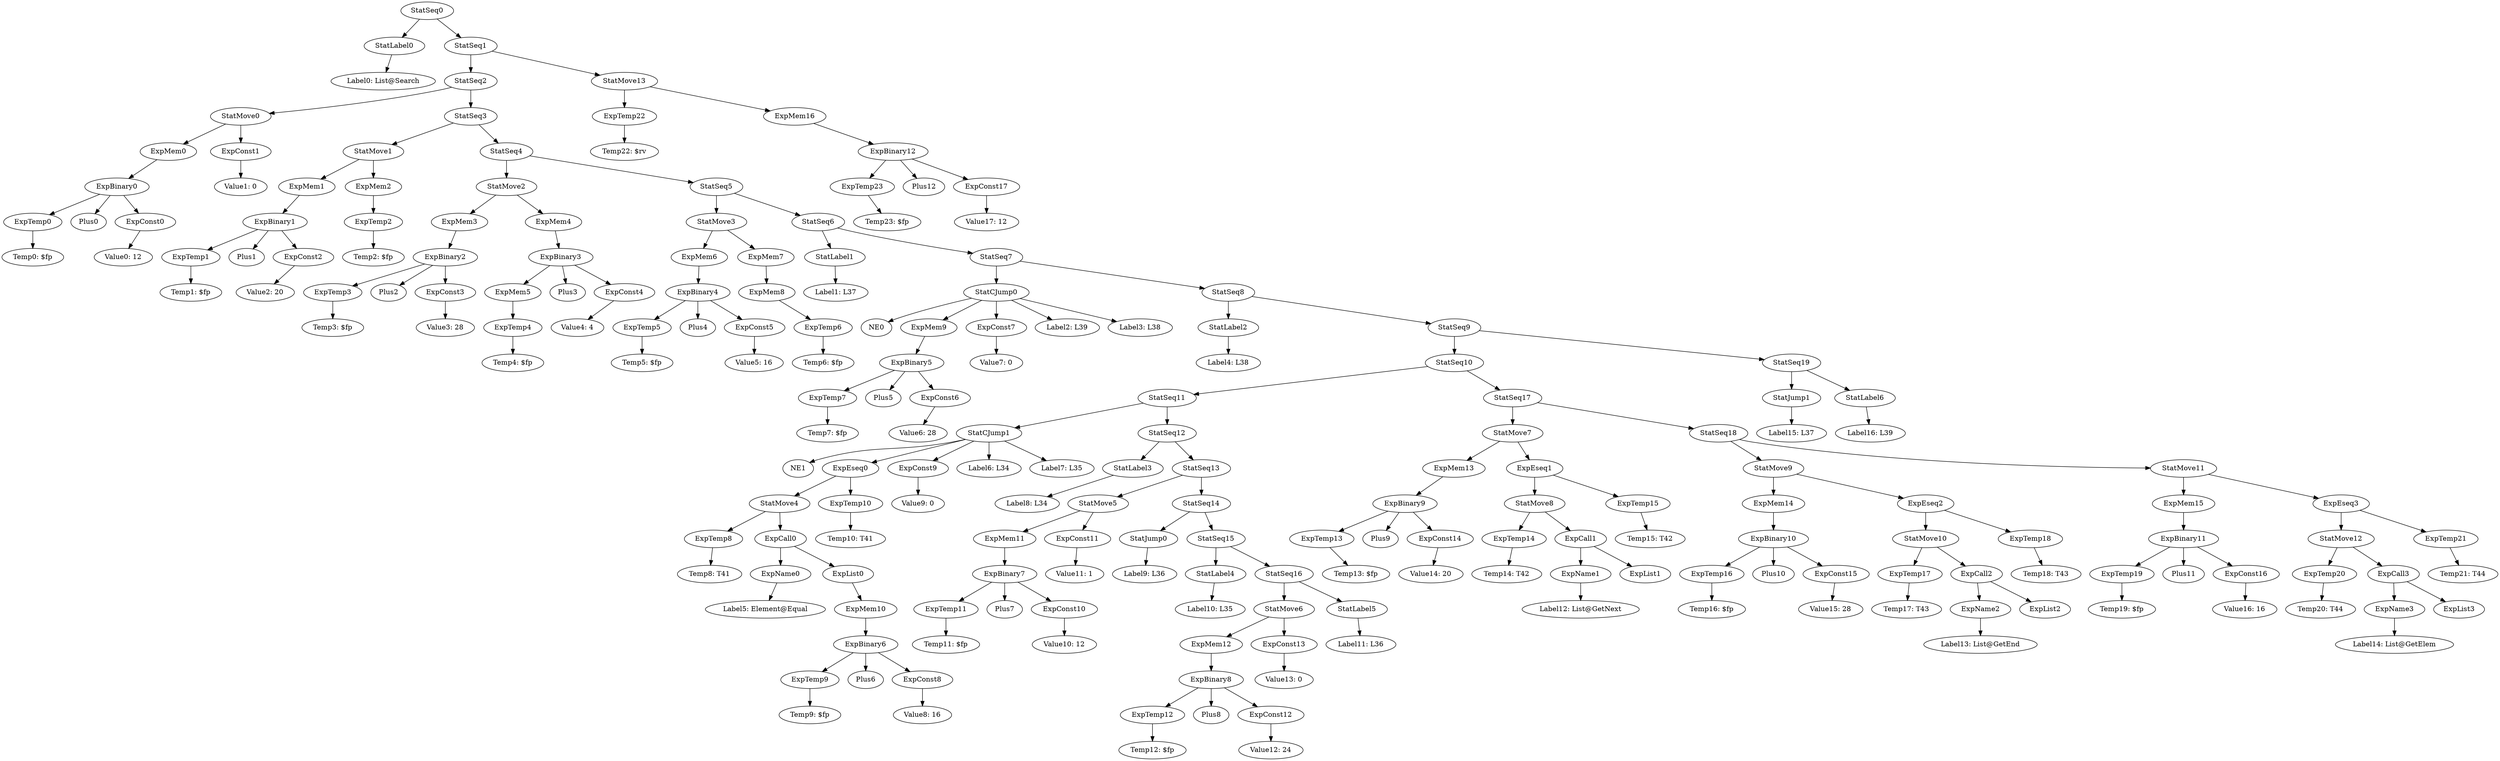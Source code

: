 digraph {
	ordering = out;
	ExpConst17 -> "Value17: 12";
	ExpBinary12 -> ExpTemp23;
	ExpBinary12 -> Plus12;
	ExpBinary12 -> ExpConst17;
	ExpTemp22 -> "Temp22: $rv";
	StatSeq19 -> StatJump1;
	StatSeq19 -> StatLabel6;
	StatSeq9 -> StatSeq10;
	StatSeq9 -> StatSeq19;
	ExpTemp21 -> "Temp21: T44";
	ExpEseq3 -> StatMove12;
	ExpEseq3 -> ExpTemp21;
	ExpName3 -> "Label14: List@GetElem";
	ExpConst16 -> "Value16: 16";
	StatSeq18 -> StatMove9;
	StatSeq18 -> StatMove11;
	ExpTemp18 -> "Temp18: T43";
	ExpCall2 -> ExpName2;
	ExpCall2 -> ExpList2;
	ExpName2 -> "Label13: List@GetEnd";
	StatMove10 -> ExpTemp17;
	StatMove10 -> ExpCall2;
	StatMove9 -> ExpMem14;
	StatMove9 -> ExpEseq2;
	ExpMem14 -> ExpBinary10;
	ExpConst15 -> "Value15: 28";
	ExpBinary10 -> ExpTemp16;
	ExpBinary10 -> Plus10;
	ExpBinary10 -> ExpConst15;
	ExpTemp16 -> "Temp16: $fp";
	ExpBinary5 -> ExpTemp7;
	ExpBinary5 -> Plus5;
	ExpBinary5 -> ExpConst6;
	StatSeq11 -> StatCJump1;
	StatSeq11 -> StatSeq12;
	ExpTemp6 -> "Temp6: $fp";
	StatMove6 -> ExpMem12;
	StatMove6 -> ExpConst13;
	StatMove3 -> ExpMem6;
	StatMove3 -> ExpMem7;
	ExpMem6 -> ExpBinary4;
	ExpConst0 -> "Value0: 12";
	ExpConst4 -> "Value4: 4";
	ExpConst2 -> "Value2: 20";
	ExpTemp7 -> "Temp7: $fp";
	ExpTemp0 -> "Temp0: $fp";
	ExpConst6 -> "Value6: 28";
	ExpMem1 -> ExpBinary1;
	ExpConst1 -> "Value1: 0";
	StatCJump0 -> NE0;
	StatCJump0 -> ExpMem9;
	StatCJump0 -> ExpConst7;
	StatCJump0 -> "Label2: L39";
	StatCJump0 -> "Label3: L38";
	ExpList0 -> ExpMem10;
	StatSeq5 -> StatMove3;
	StatSeq5 -> StatSeq6;
	StatLabel4 -> "Label10: L35";
	ExpMem5 -> ExpTemp4;
	ExpTemp19 -> "Temp19: $fp";
	StatSeq17 -> StatMove7;
	StatSeq17 -> StatSeq18;
	StatLabel0 -> "Label0: List@Search";
	ExpBinary2 -> ExpTemp3;
	ExpBinary2 -> Plus2;
	ExpBinary2 -> ExpConst3;
	StatMove1 -> ExpMem1;
	StatMove1 -> ExpMem2;
	ExpTemp23 -> "Temp23: $fp";
	ExpTemp17 -> "Temp17: T43";
	ExpMem9 -> ExpBinary5;
	StatSeq13 -> StatMove5;
	StatSeq13 -> StatSeq14;
	ExpMem13 -> ExpBinary9;
	StatSeq2 -> StatMove0;
	StatSeq2 -> StatSeq3;
	ExpMem0 -> ExpBinary0;
	ExpMem3 -> ExpBinary2;
	ExpTemp5 -> "Temp5: $fp";
	ExpTemp4 -> "Temp4: $fp";
	StatLabel5 -> "Label11: L36";
	ExpEseq2 -> StatMove10;
	ExpEseq2 -> ExpTemp18;
	ExpBinary4 -> ExpTemp5;
	ExpBinary4 -> Plus4;
	ExpBinary4 -> ExpConst5;
	ExpTemp1 -> "Temp1: $fp";
	ExpConst5 -> "Value5: 16";
	StatSeq0 -> StatLabel0;
	StatSeq0 -> StatSeq1;
	StatSeq6 -> StatLabel1;
	StatSeq6 -> StatSeq7;
	ExpTemp3 -> "Temp3: $fp";
	StatSeq8 -> StatLabel2;
	StatSeq8 -> StatSeq9;
	StatLabel3 -> "Label8: L34";
	ExpBinary3 -> ExpMem5;
	ExpBinary3 -> Plus3;
	ExpBinary3 -> ExpConst4;
	ExpMem7 -> ExpMem8;
	StatSeq3 -> StatMove1;
	StatSeq3 -> StatSeq4;
	StatSeq15 -> StatLabel4;
	StatSeq15 -> StatSeq16;
	StatLabel1 -> "Label1: L37";
	StatJump1 -> "Label15: L37";
	StatSeq4 -> StatMove2;
	StatSeq4 -> StatSeq5;
	StatSeq1 -> StatSeq2;
	StatSeq1 -> StatMove13;
	ExpMem2 -> ExpTemp2;
	StatLabel6 -> "Label16: L39";
	ExpTemp12 -> "Temp12: $fp";
	StatMove0 -> ExpMem0;
	StatMove0 -> ExpConst1;
	StatMove8 -> ExpTemp14;
	StatMove8 -> ExpCall1;
	ExpBinary11 -> ExpTemp19;
	ExpBinary11 -> Plus11;
	ExpBinary11 -> ExpConst16;
	ExpMem4 -> ExpBinary3;
	ExpBinary0 -> ExpTemp0;
	ExpBinary0 -> Plus0;
	ExpBinary0 -> ExpConst0;
	ExpConst7 -> "Value7: 0";
	ExpConst3 -> "Value3: 28";
	ExpTemp2 -> "Temp2: $fp";
	StatMove2 -> ExpMem3;
	StatMove2 -> ExpMem4;
	ExpMem8 -> ExpTemp6;
	ExpCall3 -> ExpName3;
	ExpCall3 -> ExpList3;
	StatCJump1 -> NE1;
	StatCJump1 -> ExpEseq0;
	StatCJump1 -> ExpConst9;
	StatCJump1 -> "Label6: L34";
	StatCJump1 -> "Label7: L35";
	ExpMem15 -> ExpBinary11;
	ExpTemp8 -> "Temp8: T41";
	ExpConst12 -> "Value12: 24";
	ExpConst9 -> "Value9: 0";
	StatMove5 -> ExpMem11;
	StatMove5 -> ExpConst11;
	StatLabel2 -> "Label4: L38";
	StatMove4 -> ExpTemp8;
	StatMove4 -> ExpCall0;
	ExpBinary1 -> ExpTemp1;
	ExpBinary1 -> Plus1;
	ExpBinary1 -> ExpConst2;
	ExpConst10 -> "Value10: 12";
	ExpTemp20 -> "Temp20: T44";
	ExpConst8 -> "Value8: 16";
	ExpName0 -> "Label5: Element@Equal";
	ExpCall0 -> ExpName0;
	ExpCall0 -> ExpList0;
	ExpTemp9 -> "Temp9: $fp";
	ExpBinary7 -> ExpTemp11;
	ExpBinary7 -> Plus7;
	ExpBinary7 -> ExpConst10;
	ExpBinary9 -> ExpTemp13;
	ExpBinary9 -> Plus9;
	ExpBinary9 -> ExpConst14;
	ExpMem16 -> ExpBinary12;
	ExpBinary6 -> ExpTemp9;
	ExpBinary6 -> Plus6;
	ExpBinary6 -> ExpConst8;
	ExpTemp11 -> "Temp11: $fp";
	ExpEseq0 -> StatMove4;
	ExpEseq0 -> ExpTemp10;
	ExpMem10 -> ExpBinary6;
	ExpTemp10 -> "Temp10: T41";
	StatSeq12 -> StatLabel3;
	StatSeq12 -> StatSeq13;
	StatMove11 -> ExpMem15;
	StatMove11 -> ExpEseq3;
	ExpMem11 -> ExpBinary7;
	ExpConst11 -> "Value11: 1";
	StatJump0 -> "Label9: L36";
	ExpCall1 -> ExpName1;
	ExpCall1 -> ExpList1;
	StatSeq14 -> StatJump0;
	StatSeq14 -> StatSeq15;
	StatMove13 -> ExpTemp22;
	StatMove13 -> ExpMem16;
	StatSeq10 -> StatSeq11;
	StatSeq10 -> StatSeq17;
	ExpName1 -> "Label12: List@GetNext";
	ExpEseq1 -> StatMove8;
	ExpEseq1 -> ExpTemp15;
	ExpTemp15 -> "Temp15: T42";
	ExpBinary8 -> ExpTemp12;
	ExpBinary8 -> Plus8;
	ExpBinary8 -> ExpConst12;
	ExpMem12 -> ExpBinary8;
	ExpConst13 -> "Value13: 0";
	ExpTemp13 -> "Temp13: $fp";
	StatSeq7 -> StatCJump0;
	StatSeq7 -> StatSeq8;
	StatSeq16 -> StatMove6;
	StatSeq16 -> StatLabel5;
	ExpConst14 -> "Value14: 20";
	StatMove7 -> ExpMem13;
	StatMove7 -> ExpEseq1;
	StatMove12 -> ExpTemp20;
	StatMove12 -> ExpCall3;
	ExpTemp14 -> "Temp14: T42";
}

